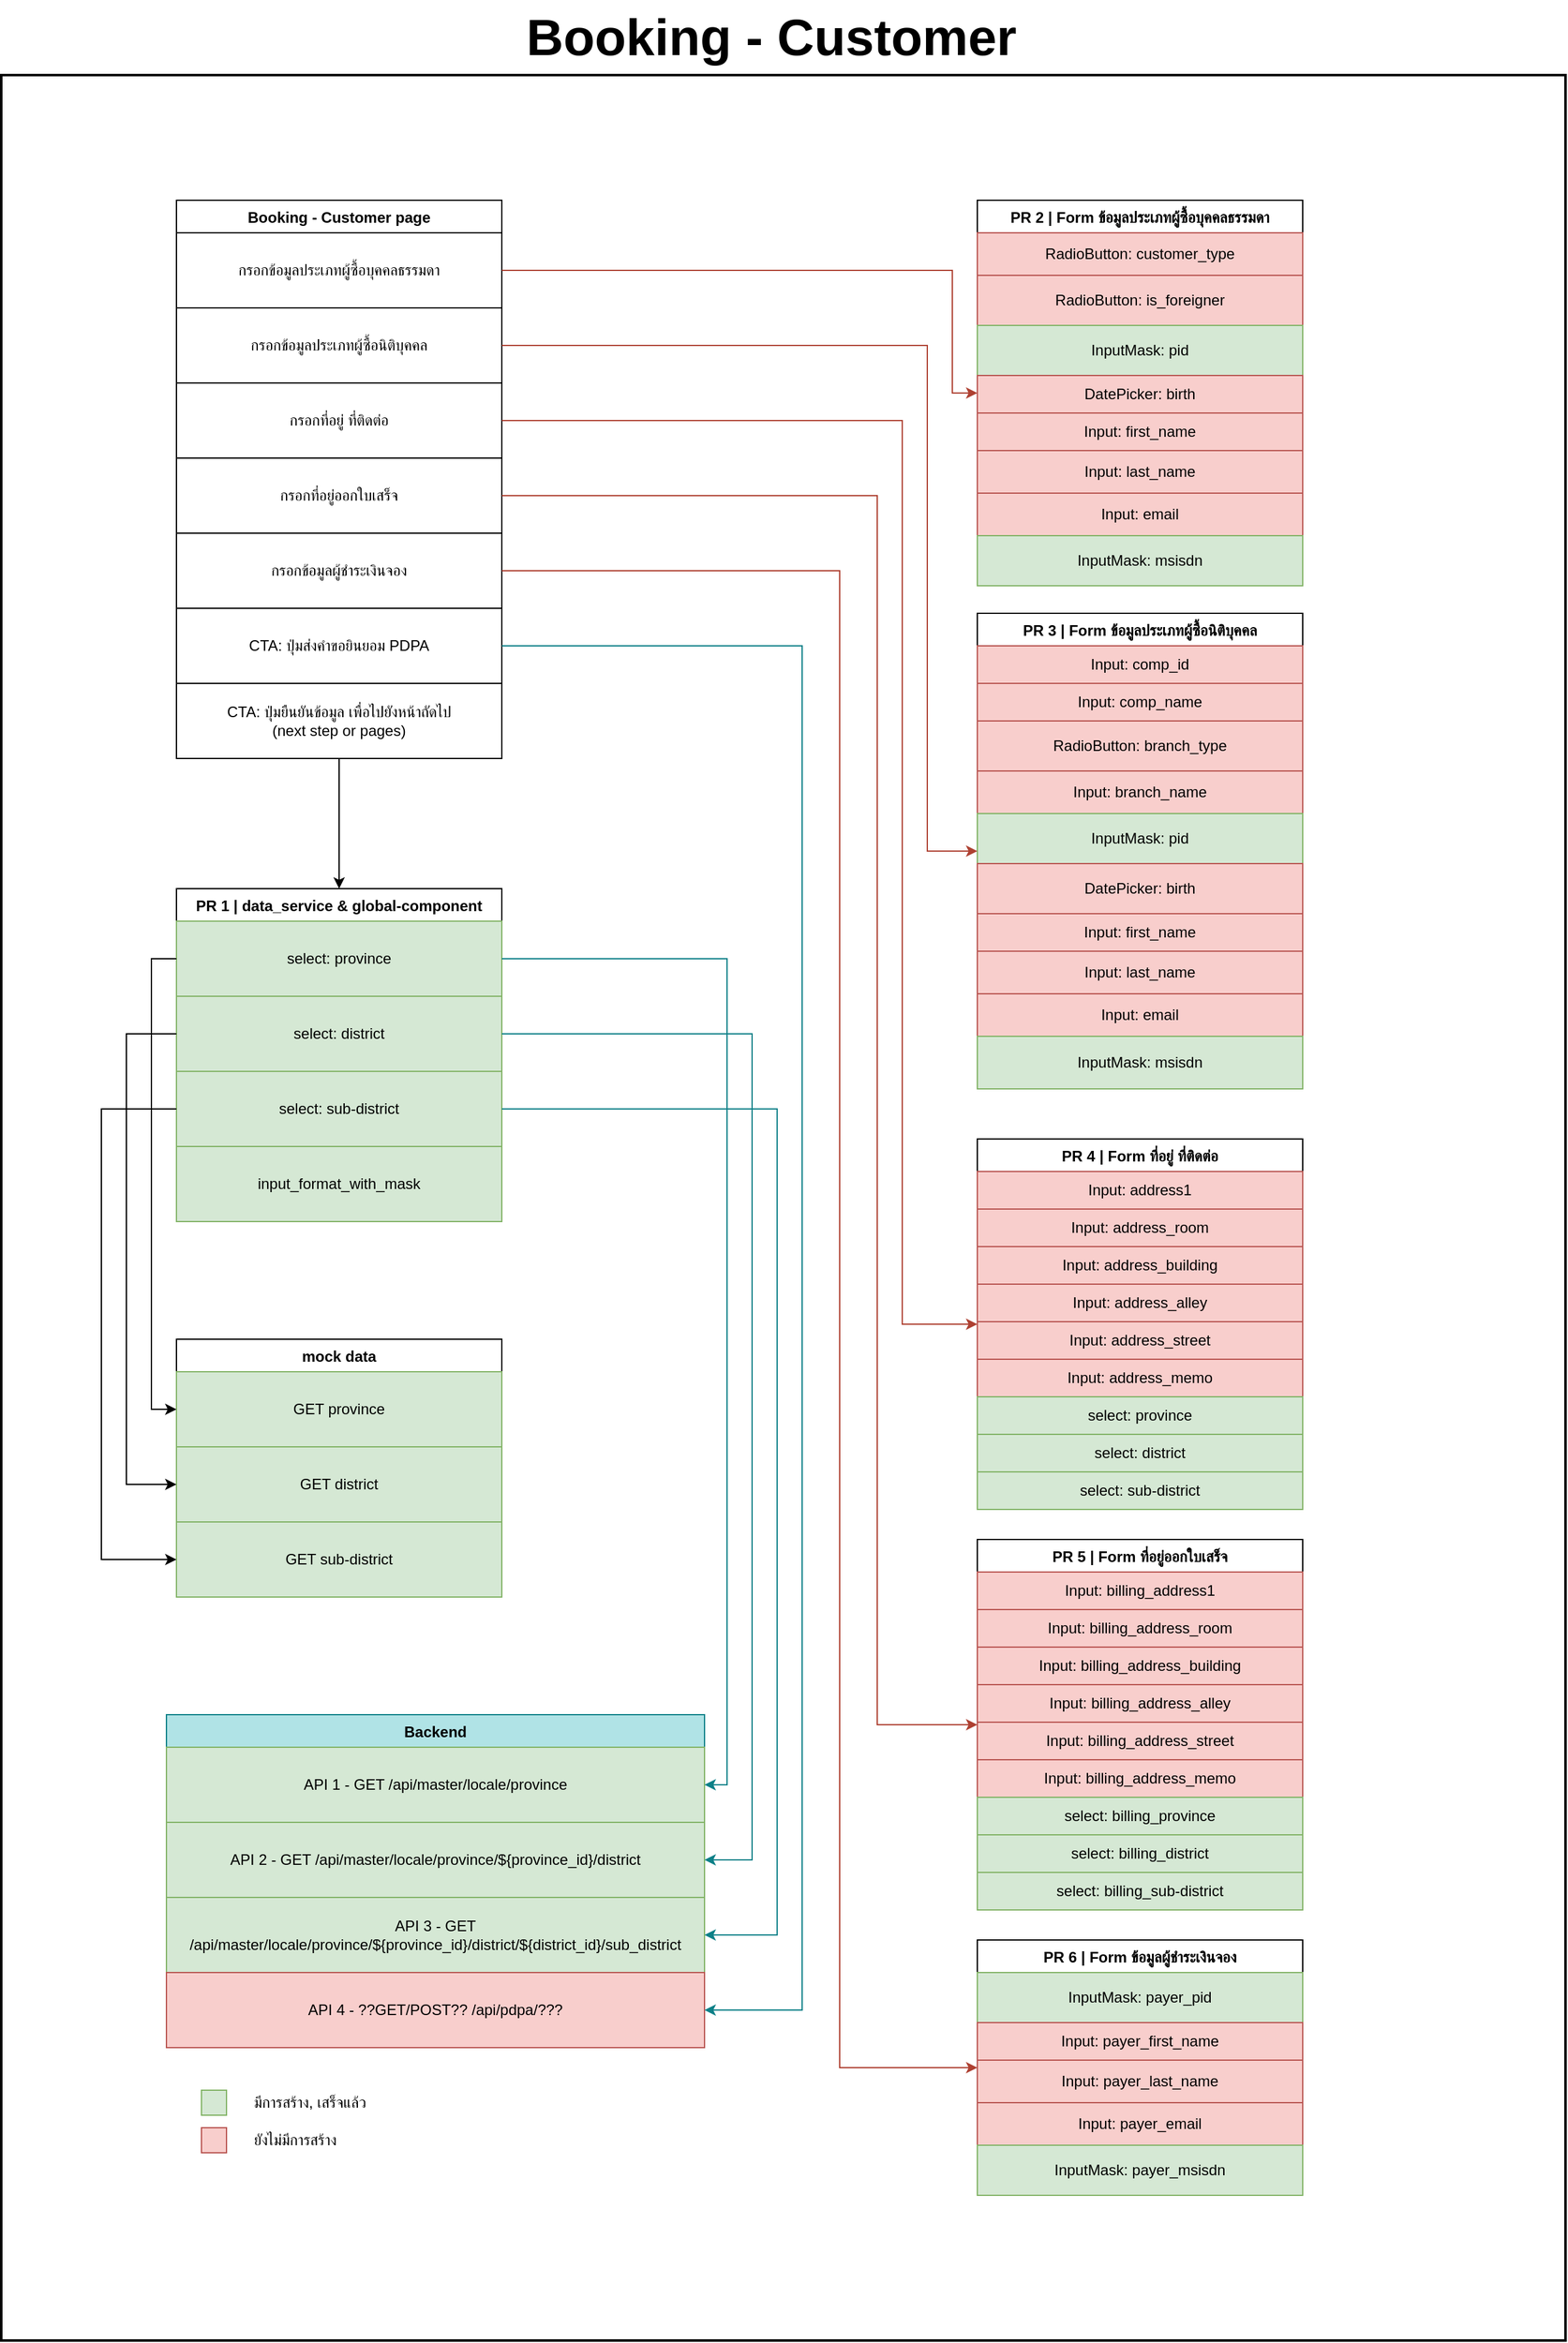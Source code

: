 <mxfile version="20.8.15" type="github">
  <diagram id="C5RBs43oDa-KdzZeNtuy" name="Page-1">
    <mxGraphModel dx="2221" dy="2007" grid="1" gridSize="10" guides="1" tooltips="1" connect="1" arrows="1" fold="1" page="1" pageScale="1" pageWidth="827" pageHeight="1169" background="none" math="0" shadow="0">
      <root>
        <mxCell id="WIyWlLk6GJQsqaUBKTNV-0" />
        <mxCell id="WIyWlLk6GJQsqaUBKTNV-1" parent="WIyWlLk6GJQsqaUBKTNV-0" />
        <mxCell id="vvMy4MuH9mkFOj2RVmaX-100" value="" style="rounded=0;whiteSpace=wrap;html=1;fontSize=12;fillColor=none;strokeColor=default;strokeWidth=2;" parent="WIyWlLk6GJQsqaUBKTNV-1" vertex="1">
          <mxGeometry x="-50" y="-30" width="1250" height="1810" as="geometry" />
        </mxCell>
        <mxCell id="vvMy4MuH9mkFOj2RVmaX-74" style="edgeStyle=orthogonalEdgeStyle;rounded=0;orthogonalLoop=1;jettySize=auto;html=1;exitX=0.5;exitY=1;exitDx=0;exitDy=0;entryX=0.5;entryY=0;entryDx=0;entryDy=0;fontSize=12;" parent="WIyWlLk6GJQsqaUBKTNV-1" source="zkfFHV4jXpPFQw0GAbJ--0" target="vvMy4MuH9mkFOj2RVmaX-32" edge="1">
          <mxGeometry relative="1" as="geometry" />
        </mxCell>
        <mxCell id="zkfFHV4jXpPFQw0GAbJ--0" value="Booking - Customer page" style="swimlane;fontStyle=1;align=center;verticalAlign=top;childLayout=stackLayout;horizontal=1;startSize=26;horizontalStack=0;resizeParent=1;resizeLast=0;collapsible=1;marginBottom=0;rounded=0;shadow=0;strokeWidth=1;" parent="WIyWlLk6GJQsqaUBKTNV-1" vertex="1">
          <mxGeometry x="90" y="70" width="260" height="446" as="geometry">
            <mxRectangle x="230" y="140" width="160" height="26" as="alternateBounds" />
          </mxGeometry>
        </mxCell>
        <mxCell id="F-I4ucaG-20q1lFfXrHI-0" value="กรอกข้อมูลประเภทผู้ซื้อบุคคลธรรมดา" style="rounded=0;whiteSpace=wrap;html=1;" parent="zkfFHV4jXpPFQw0GAbJ--0" vertex="1">
          <mxGeometry y="26" width="260" height="60" as="geometry" />
        </mxCell>
        <mxCell id="F-I4ucaG-20q1lFfXrHI-1" value="กรอกข้อมูลประเภทผู้ซื้อนิติบุคคล" style="rounded=0;whiteSpace=wrap;html=1;" parent="zkfFHV4jXpPFQw0GAbJ--0" vertex="1">
          <mxGeometry y="86" width="260" height="60" as="geometry" />
        </mxCell>
        <mxCell id="F-I4ucaG-20q1lFfXrHI-2" value="กรอกที่อยู่ ที่ติดต่อ" style="rounded=0;whiteSpace=wrap;html=1;" parent="zkfFHV4jXpPFQw0GAbJ--0" vertex="1">
          <mxGeometry y="146" width="260" height="60" as="geometry" />
        </mxCell>
        <mxCell id="F-I4ucaG-20q1lFfXrHI-3" value="กรอกที่อยู่ออกใบเสร็จ" style="rounded=0;whiteSpace=wrap;html=1;" parent="zkfFHV4jXpPFQw0GAbJ--0" vertex="1">
          <mxGeometry y="206" width="260" height="60" as="geometry" />
        </mxCell>
        <mxCell id="F-I4ucaG-20q1lFfXrHI-9" value="กรอกข้อมูลผู้ชำระเงินจอง" style="rounded=0;whiteSpace=wrap;html=1;" parent="zkfFHV4jXpPFQw0GAbJ--0" vertex="1">
          <mxGeometry y="266" width="260" height="60" as="geometry" />
        </mxCell>
        <mxCell id="F-I4ucaG-20q1lFfXrHI-10" value="CTA: ปุ่มส่งคำขอยินยอม PDPA" style="rounded=0;whiteSpace=wrap;html=1;" parent="zkfFHV4jXpPFQw0GAbJ--0" vertex="1">
          <mxGeometry y="326" width="260" height="60" as="geometry" />
        </mxCell>
        <mxCell id="F-I4ucaG-20q1lFfXrHI-11" value="CTA: ปุ่มยืนยันข้อมูล เพื่อไปยังหน้าถัดไป&lt;br&gt;(next step or pages)" style="rounded=0;whiteSpace=wrap;html=1;" parent="zkfFHV4jXpPFQw0GAbJ--0" vertex="1">
          <mxGeometry y="386" width="260" height="60" as="geometry" />
        </mxCell>
        <mxCell id="F-I4ucaG-20q1lFfXrHI-12" value="PR 2 | Form ข้อมูลประเภทผู้ซื้อบุคคลธรรมดา" style="swimlane;fontStyle=1;align=center;verticalAlign=top;childLayout=stackLayout;horizontal=1;startSize=26;horizontalStack=0;resizeParent=1;resizeLast=0;collapsible=1;marginBottom=0;rounded=0;shadow=0;strokeWidth=1;" parent="WIyWlLk6GJQsqaUBKTNV-1" vertex="1">
          <mxGeometry x="730" y="70" width="260" height="308" as="geometry">
            <mxRectangle x="230" y="140" width="160" height="26" as="alternateBounds" />
          </mxGeometry>
        </mxCell>
        <mxCell id="F-I4ucaG-20q1lFfXrHI-13" value="RadioButton: customer_type" style="rounded=0;whiteSpace=wrap;html=1;fillColor=#f8cecc;strokeColor=#b85450;" parent="F-I4ucaG-20q1lFfXrHI-12" vertex="1">
          <mxGeometry y="26" width="260" height="34" as="geometry" />
        </mxCell>
        <mxCell id="F-I4ucaG-20q1lFfXrHI-14" value="RadioButton: is_foreigner" style="rounded=0;whiteSpace=wrap;html=1;fillColor=#f8cecc;strokeColor=#b85450;" parent="F-I4ucaG-20q1lFfXrHI-12" vertex="1">
          <mxGeometry y="60" width="260" height="40" as="geometry" />
        </mxCell>
        <mxCell id="F-I4ucaG-20q1lFfXrHI-15" value="InputMask: pid" style="rounded=0;whiteSpace=wrap;html=1;fillColor=#d5e8d4;strokeColor=#82b366;" parent="F-I4ucaG-20q1lFfXrHI-12" vertex="1">
          <mxGeometry y="100" width="260" height="40" as="geometry" />
        </mxCell>
        <mxCell id="F-I4ucaG-20q1lFfXrHI-17" value="DatePicker: birth" style="rounded=0;whiteSpace=wrap;html=1;fillColor=#f8cecc;strokeColor=#b85450;" parent="F-I4ucaG-20q1lFfXrHI-12" vertex="1">
          <mxGeometry y="140" width="260" height="30" as="geometry" />
        </mxCell>
        <mxCell id="F-I4ucaG-20q1lFfXrHI-18" value="Input: first_name" style="rounded=0;whiteSpace=wrap;html=1;fillColor=#f8cecc;strokeColor=#b85450;" parent="F-I4ucaG-20q1lFfXrHI-12" vertex="1">
          <mxGeometry y="170" width="260" height="30" as="geometry" />
        </mxCell>
        <mxCell id="F-I4ucaG-20q1lFfXrHI-27" value="Input: last_name" style="rounded=0;whiteSpace=wrap;html=1;fillColor=#f8cecc;strokeColor=#b85450;" parent="F-I4ucaG-20q1lFfXrHI-12" vertex="1">
          <mxGeometry y="200" width="260" height="34" as="geometry" />
        </mxCell>
        <mxCell id="F-I4ucaG-20q1lFfXrHI-28" value="Input: email" style="rounded=0;whiteSpace=wrap;html=1;fillColor=#f8cecc;strokeColor=#b85450;" parent="F-I4ucaG-20q1lFfXrHI-12" vertex="1">
          <mxGeometry y="234" width="260" height="34" as="geometry" />
        </mxCell>
        <mxCell id="F-I4ucaG-20q1lFfXrHI-16" value="InputMask: msisdn" style="rounded=0;whiteSpace=wrap;html=1;fillColor=#d5e8d4;strokeColor=#82b366;" parent="F-I4ucaG-20q1lFfXrHI-12" vertex="1">
          <mxGeometry y="268" width="260" height="40" as="geometry" />
        </mxCell>
        <mxCell id="F-I4ucaG-20q1lFfXrHI-20" value="PR 3 | Form ข้อมูลประเภทผู้ซื้อนิติบุคคล" style="swimlane;fontStyle=1;align=center;verticalAlign=top;childLayout=stackLayout;horizontal=1;startSize=26;horizontalStack=0;resizeParent=1;resizeLast=0;collapsible=1;marginBottom=0;rounded=0;shadow=0;strokeWidth=1;" parent="WIyWlLk6GJQsqaUBKTNV-1" vertex="1">
          <mxGeometry x="730" y="400" width="260" height="380" as="geometry">
            <mxRectangle x="230" y="140" width="160" height="26" as="alternateBounds" />
          </mxGeometry>
        </mxCell>
        <mxCell id="F-I4ucaG-20q1lFfXrHI-29" value="Input: comp_id" style="rounded=0;whiteSpace=wrap;html=1;fillColor=#f8cecc;strokeColor=#b85450;" parent="F-I4ucaG-20q1lFfXrHI-20" vertex="1">
          <mxGeometry y="26" width="260" height="30" as="geometry" />
        </mxCell>
        <mxCell id="F-I4ucaG-20q1lFfXrHI-30" value="Input: comp_name" style="rounded=0;whiteSpace=wrap;html=1;fillColor=#f8cecc;strokeColor=#b85450;" parent="F-I4ucaG-20q1lFfXrHI-20" vertex="1">
          <mxGeometry y="56" width="260" height="30" as="geometry" />
        </mxCell>
        <mxCell id="F-I4ucaG-20q1lFfXrHI-21" value="RadioButton: branch_type" style="rounded=0;whiteSpace=wrap;html=1;fillColor=#f8cecc;strokeColor=#b85450;" parent="F-I4ucaG-20q1lFfXrHI-20" vertex="1">
          <mxGeometry y="86" width="260" height="40" as="geometry" />
        </mxCell>
        <mxCell id="F-I4ucaG-20q1lFfXrHI-31" value="Input: branch_name" style="rounded=0;whiteSpace=wrap;html=1;fillColor=#f8cecc;strokeColor=#b85450;" parent="F-I4ucaG-20q1lFfXrHI-20" vertex="1">
          <mxGeometry y="126" width="260" height="34" as="geometry" />
        </mxCell>
        <mxCell id="F-I4ucaG-20q1lFfXrHI-23" value="InputMask: pid" style="rounded=0;whiteSpace=wrap;html=1;fillColor=#d5e8d4;strokeColor=#82b366;" parent="F-I4ucaG-20q1lFfXrHI-20" vertex="1">
          <mxGeometry y="160" width="260" height="40" as="geometry" />
        </mxCell>
        <mxCell id="F-I4ucaG-20q1lFfXrHI-25" value="DatePicker: birth" style="rounded=0;whiteSpace=wrap;html=1;fillColor=#f8cecc;strokeColor=#b85450;" parent="F-I4ucaG-20q1lFfXrHI-20" vertex="1">
          <mxGeometry y="200" width="260" height="40" as="geometry" />
        </mxCell>
        <mxCell id="F-I4ucaG-20q1lFfXrHI-33" value="Input: first_name" style="rounded=0;whiteSpace=wrap;html=1;fillColor=#f8cecc;strokeColor=#b85450;" parent="F-I4ucaG-20q1lFfXrHI-20" vertex="1">
          <mxGeometry y="240" width="260" height="30" as="geometry" />
        </mxCell>
        <mxCell id="F-I4ucaG-20q1lFfXrHI-34" value="Input: last_name" style="rounded=0;whiteSpace=wrap;html=1;fillColor=#f8cecc;strokeColor=#b85450;" parent="F-I4ucaG-20q1lFfXrHI-20" vertex="1">
          <mxGeometry y="270" width="260" height="34" as="geometry" />
        </mxCell>
        <mxCell id="F-I4ucaG-20q1lFfXrHI-35" value="Input: email" style="rounded=0;whiteSpace=wrap;html=1;fillColor=#f8cecc;strokeColor=#b85450;" parent="F-I4ucaG-20q1lFfXrHI-20" vertex="1">
          <mxGeometry y="304" width="260" height="34" as="geometry" />
        </mxCell>
        <mxCell id="F-I4ucaG-20q1lFfXrHI-24" value="InputMask: msisdn" style="rounded=0;whiteSpace=wrap;html=1;fillColor=#d5e8d4;strokeColor=#82b366;" parent="F-I4ucaG-20q1lFfXrHI-20" vertex="1">
          <mxGeometry y="338" width="260" height="42" as="geometry" />
        </mxCell>
        <mxCell id="F-I4ucaG-20q1lFfXrHI-36" value="PR 4 | Form ที่อยู่ ที่ติดต่อ" style="swimlane;fontStyle=1;align=center;verticalAlign=top;childLayout=stackLayout;horizontal=1;startSize=26;horizontalStack=0;resizeParent=1;resizeLast=0;collapsible=1;marginBottom=0;rounded=0;shadow=0;strokeWidth=1;" parent="WIyWlLk6GJQsqaUBKTNV-1" vertex="1">
          <mxGeometry x="730" y="820" width="260" height="296" as="geometry">
            <mxRectangle x="230" y="140" width="160" height="26" as="alternateBounds" />
          </mxGeometry>
        </mxCell>
        <mxCell id="F-I4ucaG-20q1lFfXrHI-37" value="Input: address1" style="rounded=0;whiteSpace=wrap;html=1;fillColor=#f8cecc;strokeColor=#b85450;" parent="F-I4ucaG-20q1lFfXrHI-36" vertex="1">
          <mxGeometry y="26" width="260" height="30" as="geometry" />
        </mxCell>
        <mxCell id="F-I4ucaG-20q1lFfXrHI-38" value="Input: address_room" style="rounded=0;whiteSpace=wrap;html=1;fillColor=#f8cecc;strokeColor=#b85450;" parent="F-I4ucaG-20q1lFfXrHI-36" vertex="1">
          <mxGeometry y="56" width="260" height="30" as="geometry" />
        </mxCell>
        <mxCell id="vvMy4MuH9mkFOj2RVmaX-0" value="Input: address_building" style="rounded=0;whiteSpace=wrap;html=1;fillColor=#f8cecc;strokeColor=#b85450;" parent="F-I4ucaG-20q1lFfXrHI-36" vertex="1">
          <mxGeometry y="86" width="260" height="30" as="geometry" />
        </mxCell>
        <mxCell id="vvMy4MuH9mkFOj2RVmaX-1" value="Input: address_alley" style="rounded=0;whiteSpace=wrap;html=1;fillColor=#f8cecc;strokeColor=#b85450;" parent="F-I4ucaG-20q1lFfXrHI-36" vertex="1">
          <mxGeometry y="116" width="260" height="30" as="geometry" />
        </mxCell>
        <mxCell id="vvMy4MuH9mkFOj2RVmaX-2" value="Input: address_street" style="rounded=0;whiteSpace=wrap;html=1;fillColor=#f8cecc;strokeColor=#b85450;" parent="F-I4ucaG-20q1lFfXrHI-36" vertex="1">
          <mxGeometry y="146" width="260" height="30" as="geometry" />
        </mxCell>
        <mxCell id="vvMy4MuH9mkFOj2RVmaX-3" value="Input: address_memo" style="rounded=0;whiteSpace=wrap;html=1;fillColor=#f8cecc;strokeColor=#b85450;" parent="F-I4ucaG-20q1lFfXrHI-36" vertex="1">
          <mxGeometry y="176" width="260" height="30" as="geometry" />
        </mxCell>
        <mxCell id="vvMy4MuH9mkFOj2RVmaX-4" value="select: province" style="rounded=0;whiteSpace=wrap;html=1;fillColor=#d5e8d4;strokeColor=#82b366;" parent="F-I4ucaG-20q1lFfXrHI-36" vertex="1">
          <mxGeometry y="206" width="260" height="30" as="geometry" />
        </mxCell>
        <mxCell id="vvMy4MuH9mkFOj2RVmaX-5" value="select: district" style="rounded=0;whiteSpace=wrap;html=1;fillColor=#d5e8d4;strokeColor=#82b366;" parent="F-I4ucaG-20q1lFfXrHI-36" vertex="1">
          <mxGeometry y="236" width="260" height="30" as="geometry" />
        </mxCell>
        <mxCell id="vvMy4MuH9mkFOj2RVmaX-6" value="select: sub-district" style="rounded=0;whiteSpace=wrap;html=1;fillColor=#d5e8d4;strokeColor=#82b366;" parent="F-I4ucaG-20q1lFfXrHI-36" vertex="1">
          <mxGeometry y="266" width="260" height="30" as="geometry" />
        </mxCell>
        <mxCell id="vvMy4MuH9mkFOj2RVmaX-7" value="PR 5 | Form ที่อยู่ออกใบเสร็จ" style="swimlane;fontStyle=1;align=center;verticalAlign=top;childLayout=stackLayout;horizontal=1;startSize=26;horizontalStack=0;resizeParent=1;resizeLast=0;collapsible=1;marginBottom=0;rounded=0;shadow=0;strokeWidth=1;" parent="WIyWlLk6GJQsqaUBKTNV-1" vertex="1">
          <mxGeometry x="730" y="1140" width="260" height="296" as="geometry">
            <mxRectangle x="230" y="140" width="160" height="26" as="alternateBounds" />
          </mxGeometry>
        </mxCell>
        <mxCell id="vvMy4MuH9mkFOj2RVmaX-8" value="Input: billing_address1" style="rounded=0;whiteSpace=wrap;html=1;fillColor=#f8cecc;strokeColor=#b85450;" parent="vvMy4MuH9mkFOj2RVmaX-7" vertex="1">
          <mxGeometry y="26" width="260" height="30" as="geometry" />
        </mxCell>
        <mxCell id="vvMy4MuH9mkFOj2RVmaX-9" value="Input: billing_address_room" style="rounded=0;whiteSpace=wrap;html=1;fillColor=#f8cecc;strokeColor=#b85450;" parent="vvMy4MuH9mkFOj2RVmaX-7" vertex="1">
          <mxGeometry y="56" width="260" height="30" as="geometry" />
        </mxCell>
        <mxCell id="vvMy4MuH9mkFOj2RVmaX-10" value="Input: billing_address_building" style="rounded=0;whiteSpace=wrap;html=1;fillColor=#f8cecc;strokeColor=#b85450;" parent="vvMy4MuH9mkFOj2RVmaX-7" vertex="1">
          <mxGeometry y="86" width="260" height="30" as="geometry" />
        </mxCell>
        <mxCell id="vvMy4MuH9mkFOj2RVmaX-11" value="Input: billing_address_alley" style="rounded=0;whiteSpace=wrap;html=1;fillColor=#f8cecc;strokeColor=#b85450;" parent="vvMy4MuH9mkFOj2RVmaX-7" vertex="1">
          <mxGeometry y="116" width="260" height="30" as="geometry" />
        </mxCell>
        <mxCell id="vvMy4MuH9mkFOj2RVmaX-12" value="Input: billing_address_street" style="rounded=0;whiteSpace=wrap;html=1;fillColor=#f8cecc;strokeColor=#b85450;" parent="vvMy4MuH9mkFOj2RVmaX-7" vertex="1">
          <mxGeometry y="146" width="260" height="30" as="geometry" />
        </mxCell>
        <mxCell id="vvMy4MuH9mkFOj2RVmaX-13" value="Input: billing_address_memo" style="rounded=0;whiteSpace=wrap;html=1;fillColor=#f8cecc;strokeColor=#b85450;" parent="vvMy4MuH9mkFOj2RVmaX-7" vertex="1">
          <mxGeometry y="176" width="260" height="30" as="geometry" />
        </mxCell>
        <mxCell id="vvMy4MuH9mkFOj2RVmaX-14" value="select: billing_province" style="rounded=0;whiteSpace=wrap;html=1;fillColor=#d5e8d4;strokeColor=#82b366;" parent="vvMy4MuH9mkFOj2RVmaX-7" vertex="1">
          <mxGeometry y="206" width="260" height="30" as="geometry" />
        </mxCell>
        <mxCell id="vvMy4MuH9mkFOj2RVmaX-15" value="select: billing_district" style="rounded=0;whiteSpace=wrap;html=1;fillColor=#d5e8d4;strokeColor=#82b366;" parent="vvMy4MuH9mkFOj2RVmaX-7" vertex="1">
          <mxGeometry y="236" width="260" height="30" as="geometry" />
        </mxCell>
        <mxCell id="vvMy4MuH9mkFOj2RVmaX-16" value="select: billing_sub-district" style="rounded=0;whiteSpace=wrap;html=1;fillColor=#d5e8d4;strokeColor=#82b366;" parent="vvMy4MuH9mkFOj2RVmaX-7" vertex="1">
          <mxGeometry y="266" width="260" height="30" as="geometry" />
        </mxCell>
        <mxCell id="vvMy4MuH9mkFOj2RVmaX-17" value="PR 6 | Form ข้อมูลผู้ชำระเงินจอง" style="swimlane;fontStyle=1;align=center;verticalAlign=top;childLayout=stackLayout;horizontal=1;startSize=26;horizontalStack=0;resizeParent=1;resizeLast=0;collapsible=1;marginBottom=0;rounded=0;shadow=0;strokeWidth=1;" parent="WIyWlLk6GJQsqaUBKTNV-1" vertex="1">
          <mxGeometry x="730" y="1460" width="260" height="204" as="geometry">
            <mxRectangle x="230" y="140" width="160" height="26" as="alternateBounds" />
          </mxGeometry>
        </mxCell>
        <mxCell id="vvMy4MuH9mkFOj2RVmaX-20" value="InputMask: payer_pid" style="rounded=0;whiteSpace=wrap;html=1;fillColor=#d5e8d4;strokeColor=#82b366;" parent="vvMy4MuH9mkFOj2RVmaX-17" vertex="1">
          <mxGeometry y="26" width="260" height="40" as="geometry" />
        </mxCell>
        <mxCell id="vvMy4MuH9mkFOj2RVmaX-22" value="Input: payer_first_name" style="rounded=0;whiteSpace=wrap;html=1;fillColor=#f8cecc;strokeColor=#b85450;" parent="vvMy4MuH9mkFOj2RVmaX-17" vertex="1">
          <mxGeometry y="66" width="260" height="30" as="geometry" />
        </mxCell>
        <mxCell id="vvMy4MuH9mkFOj2RVmaX-23" value="Input: payer_last_name" style="rounded=0;whiteSpace=wrap;html=1;fillColor=#f8cecc;strokeColor=#b85450;" parent="vvMy4MuH9mkFOj2RVmaX-17" vertex="1">
          <mxGeometry y="96" width="260" height="34" as="geometry" />
        </mxCell>
        <mxCell id="vvMy4MuH9mkFOj2RVmaX-24" value="Input: payer_email" style="rounded=0;whiteSpace=wrap;html=1;fillColor=#f8cecc;strokeColor=#b85450;" parent="vvMy4MuH9mkFOj2RVmaX-17" vertex="1">
          <mxGeometry y="130" width="260" height="34" as="geometry" />
        </mxCell>
        <mxCell id="vvMy4MuH9mkFOj2RVmaX-25" value="InputMask: payer_msisdn" style="rounded=0;whiteSpace=wrap;html=1;fillColor=#d5e8d4;strokeColor=#82b366;" parent="vvMy4MuH9mkFOj2RVmaX-17" vertex="1">
          <mxGeometry y="164" width="260" height="40" as="geometry" />
        </mxCell>
        <mxCell id="vvMy4MuH9mkFOj2RVmaX-32" value="PR 1 | data_service &amp; global-component" style="swimlane;fontStyle=1;align=center;verticalAlign=top;childLayout=stackLayout;horizontal=1;startSize=26;horizontalStack=0;resizeParent=1;resizeLast=0;collapsible=1;marginBottom=0;rounded=0;shadow=0;strokeWidth=1;" parent="WIyWlLk6GJQsqaUBKTNV-1" vertex="1">
          <mxGeometry x="90" y="620" width="260" height="266" as="geometry">
            <mxRectangle x="230" y="140" width="160" height="26" as="alternateBounds" />
          </mxGeometry>
        </mxCell>
        <mxCell id="vvMy4MuH9mkFOj2RVmaX-33" value="select: province" style="rounded=0;whiteSpace=wrap;html=1;fillColor=#d5e8d4;strokeColor=#82b366;" parent="vvMy4MuH9mkFOj2RVmaX-32" vertex="1">
          <mxGeometry y="26" width="260" height="60" as="geometry" />
        </mxCell>
        <mxCell id="vvMy4MuH9mkFOj2RVmaX-34" value="select: district" style="rounded=0;whiteSpace=wrap;html=1;fillColor=#d5e8d4;strokeColor=#82b366;" parent="vvMy4MuH9mkFOj2RVmaX-32" vertex="1">
          <mxGeometry y="86" width="260" height="60" as="geometry" />
        </mxCell>
        <mxCell id="vvMy4MuH9mkFOj2RVmaX-35" value="select: sub-district" style="rounded=0;whiteSpace=wrap;html=1;fillColor=#d5e8d4;strokeColor=#82b366;" parent="vvMy4MuH9mkFOj2RVmaX-32" vertex="1">
          <mxGeometry y="146" width="260" height="60" as="geometry" />
        </mxCell>
        <mxCell id="vvMy4MuH9mkFOj2RVmaX-36" value="input_format_with_mask" style="rounded=0;whiteSpace=wrap;html=1;fillColor=#d5e8d4;strokeColor=#82b366;" parent="vvMy4MuH9mkFOj2RVmaX-32" vertex="1">
          <mxGeometry y="206" width="260" height="60" as="geometry" />
        </mxCell>
        <mxCell id="vvMy4MuH9mkFOj2RVmaX-40" value="mock data" style="swimlane;fontStyle=1;align=center;verticalAlign=top;childLayout=stackLayout;horizontal=1;startSize=26;horizontalStack=0;resizeParent=1;resizeLast=0;collapsible=1;marginBottom=0;rounded=0;shadow=0;strokeWidth=1;" parent="WIyWlLk6GJQsqaUBKTNV-1" vertex="1">
          <mxGeometry x="90" y="980" width="260" height="206" as="geometry">
            <mxRectangle x="230" y="140" width="160" height="26" as="alternateBounds" />
          </mxGeometry>
        </mxCell>
        <mxCell id="vvMy4MuH9mkFOj2RVmaX-41" value="GET province" style="rounded=0;whiteSpace=wrap;html=1;fillColor=#d5e8d4;strokeColor=#82b366;" parent="vvMy4MuH9mkFOj2RVmaX-40" vertex="1">
          <mxGeometry y="26" width="260" height="60" as="geometry" />
        </mxCell>
        <mxCell id="vvMy4MuH9mkFOj2RVmaX-42" value="GET district" style="rounded=0;whiteSpace=wrap;html=1;fillColor=#d5e8d4;strokeColor=#82b366;" parent="vvMy4MuH9mkFOj2RVmaX-40" vertex="1">
          <mxGeometry y="86" width="260" height="60" as="geometry" />
        </mxCell>
        <mxCell id="vvMy4MuH9mkFOj2RVmaX-43" value="GET sub-district" style="rounded=0;whiteSpace=wrap;html=1;fillColor=#d5e8d4;strokeColor=#82b366;" parent="vvMy4MuH9mkFOj2RVmaX-40" vertex="1">
          <mxGeometry y="146" width="260" height="60" as="geometry" />
        </mxCell>
        <mxCell id="vvMy4MuH9mkFOj2RVmaX-66" value="Backend" style="swimlane;fontStyle=1;align=center;verticalAlign=top;childLayout=stackLayout;horizontal=1;startSize=26;horizontalStack=0;resizeParent=1;resizeLast=0;collapsible=1;marginBottom=0;rounded=0;shadow=0;strokeWidth=1;fillColor=#b0e3e6;strokeColor=#0e8088;" parent="WIyWlLk6GJQsqaUBKTNV-1" vertex="1">
          <mxGeometry x="82" y="1280" width="430" height="266" as="geometry">
            <mxRectangle x="230" y="140" width="160" height="26" as="alternateBounds" />
          </mxGeometry>
        </mxCell>
        <mxCell id="vvMy4MuH9mkFOj2RVmaX-67" value="&lt;font style=&quot;font-size: 12px;&quot;&gt;API 1 - GET &lt;font style=&quot;font-size: 12px;&quot;&gt;/api/master/locale/province&lt;/font&gt;&lt;/font&gt;" style="rounded=0;whiteSpace=wrap;html=1;fillColor=#d5e8d4;strokeColor=#82b366;" parent="vvMy4MuH9mkFOj2RVmaX-66" vertex="1">
          <mxGeometry y="26" width="430" height="60" as="geometry" />
        </mxCell>
        <mxCell id="vvMy4MuH9mkFOj2RVmaX-68" value="API 2 - GET /api/master/locale/province/${province_id}/district" style="rounded=0;whiteSpace=wrap;html=1;fillColor=#d5e8d4;strokeColor=#82b366;" parent="vvMy4MuH9mkFOj2RVmaX-66" vertex="1">
          <mxGeometry y="86" width="430" height="60" as="geometry" />
        </mxCell>
        <mxCell id="vvMy4MuH9mkFOj2RVmaX-69" value="API 3 - GET /api/master/locale/province/${province_id}/district/${district_id}/sub_district" style="rounded=0;whiteSpace=wrap;html=1;fillColor=#d5e8d4;strokeColor=#82b366;" parent="vvMy4MuH9mkFOj2RVmaX-66" vertex="1">
          <mxGeometry y="146" width="430" height="60" as="geometry" />
        </mxCell>
        <mxCell id="vvMy4MuH9mkFOj2RVmaX-88" value="API 4 - ??GET/POST?? /api/pdpa/???" style="rounded=0;whiteSpace=wrap;html=1;fillColor=#f8cecc;strokeColor=#b85450;" parent="vvMy4MuH9mkFOj2RVmaX-66" vertex="1">
          <mxGeometry y="206" width="430" height="60" as="geometry" />
        </mxCell>
        <mxCell id="vvMy4MuH9mkFOj2RVmaX-77" style="edgeStyle=orthogonalEdgeStyle;rounded=0;orthogonalLoop=1;jettySize=auto;html=1;exitX=0;exitY=0.5;exitDx=0;exitDy=0;entryX=0;entryY=0.5;entryDx=0;entryDy=0;fontSize=12;" parent="WIyWlLk6GJQsqaUBKTNV-1" source="vvMy4MuH9mkFOj2RVmaX-35" target="vvMy4MuH9mkFOj2RVmaX-43" edge="1">
          <mxGeometry relative="1" as="geometry">
            <Array as="points">
              <mxPoint x="30" y="796" />
              <mxPoint x="30" y="1156" />
            </Array>
          </mxGeometry>
        </mxCell>
        <mxCell id="vvMy4MuH9mkFOj2RVmaX-78" style="edgeStyle=orthogonalEdgeStyle;rounded=0;orthogonalLoop=1;jettySize=auto;html=1;exitX=0;exitY=0.5;exitDx=0;exitDy=0;entryX=0;entryY=0.5;entryDx=0;entryDy=0;fontSize=12;" parent="WIyWlLk6GJQsqaUBKTNV-1" source="vvMy4MuH9mkFOj2RVmaX-34" target="vvMy4MuH9mkFOj2RVmaX-42" edge="1">
          <mxGeometry relative="1" as="geometry">
            <Array as="points">
              <mxPoint x="50" y="736" />
              <mxPoint x="50" y="1096" />
            </Array>
          </mxGeometry>
        </mxCell>
        <mxCell id="vvMy4MuH9mkFOj2RVmaX-79" style="edgeStyle=orthogonalEdgeStyle;rounded=0;orthogonalLoop=1;jettySize=auto;html=1;exitX=0;exitY=0.5;exitDx=0;exitDy=0;entryX=0;entryY=0.5;entryDx=0;entryDy=0;fontSize=12;" parent="WIyWlLk6GJQsqaUBKTNV-1" source="vvMy4MuH9mkFOj2RVmaX-33" target="vvMy4MuH9mkFOj2RVmaX-41" edge="1">
          <mxGeometry relative="1" as="geometry" />
        </mxCell>
        <mxCell id="vvMy4MuH9mkFOj2RVmaX-80" style="edgeStyle=orthogonalEdgeStyle;rounded=0;orthogonalLoop=1;jettySize=auto;html=1;exitX=1;exitY=0.5;exitDx=0;exitDy=0;entryX=1;entryY=0.5;entryDx=0;entryDy=0;fontSize=12;fillColor=#b0e3e6;strokeColor=#0e8088;" parent="WIyWlLk6GJQsqaUBKTNV-1" source="vvMy4MuH9mkFOj2RVmaX-33" target="vvMy4MuH9mkFOj2RVmaX-67" edge="1">
          <mxGeometry relative="1" as="geometry">
            <Array as="points">
              <mxPoint x="530" y="676" />
              <mxPoint x="530" y="1336" />
            </Array>
          </mxGeometry>
        </mxCell>
        <mxCell id="vvMy4MuH9mkFOj2RVmaX-81" style="edgeStyle=orthogonalEdgeStyle;rounded=0;orthogonalLoop=1;jettySize=auto;html=1;exitX=1;exitY=0.5;exitDx=0;exitDy=0;entryX=1;entryY=0.5;entryDx=0;entryDy=0;fontSize=12;fillColor=#b0e3e6;strokeColor=#0e8088;" parent="WIyWlLk6GJQsqaUBKTNV-1" source="vvMy4MuH9mkFOj2RVmaX-34" target="vvMy4MuH9mkFOj2RVmaX-68" edge="1">
          <mxGeometry relative="1" as="geometry">
            <Array as="points">
              <mxPoint x="550" y="736" />
              <mxPoint x="550" y="1396" />
            </Array>
          </mxGeometry>
        </mxCell>
        <mxCell id="vvMy4MuH9mkFOj2RVmaX-82" style="edgeStyle=orthogonalEdgeStyle;rounded=0;orthogonalLoop=1;jettySize=auto;html=1;exitX=1;exitY=0.5;exitDx=0;exitDy=0;entryX=1;entryY=0.5;entryDx=0;entryDy=0;fontSize=12;fillColor=#b0e3e6;strokeColor=#0e8088;" parent="WIyWlLk6GJQsqaUBKTNV-1" source="vvMy4MuH9mkFOj2RVmaX-35" target="vvMy4MuH9mkFOj2RVmaX-69" edge="1">
          <mxGeometry relative="1" as="geometry">
            <Array as="points">
              <mxPoint x="570" y="796" />
              <mxPoint x="570" y="1456" />
            </Array>
          </mxGeometry>
        </mxCell>
        <mxCell id="vvMy4MuH9mkFOj2RVmaX-83" style="edgeStyle=orthogonalEdgeStyle;rounded=0;orthogonalLoop=1;jettySize=auto;html=1;exitX=1;exitY=0.5;exitDx=0;exitDy=0;fontSize=12;entryX=0;entryY=0.5;entryDx=0;entryDy=0;fillColor=#fad9d5;strokeColor=#ae4132;" parent="WIyWlLk6GJQsqaUBKTNV-1" source="F-I4ucaG-20q1lFfXrHI-0" target="F-I4ucaG-20q1lFfXrHI-12" edge="1">
          <mxGeometry relative="1" as="geometry">
            <mxPoint x="610" y="240" as="targetPoint" />
            <Array as="points">
              <mxPoint x="710" y="126" />
              <mxPoint x="710" y="224" />
            </Array>
          </mxGeometry>
        </mxCell>
        <mxCell id="vvMy4MuH9mkFOj2RVmaX-84" style="edgeStyle=orthogonalEdgeStyle;rounded=0;orthogonalLoop=1;jettySize=auto;html=1;exitX=1;exitY=0.5;exitDx=0;exitDy=0;entryX=0;entryY=0.5;entryDx=0;entryDy=0;fontSize=12;fillColor=#fad9d5;strokeColor=#ae4132;" parent="WIyWlLk6GJQsqaUBKTNV-1" source="F-I4ucaG-20q1lFfXrHI-1" target="F-I4ucaG-20q1lFfXrHI-20" edge="1">
          <mxGeometry relative="1" as="geometry">
            <Array as="points">
              <mxPoint x="690" y="186" />
              <mxPoint x="690" y="590" />
            </Array>
          </mxGeometry>
        </mxCell>
        <mxCell id="vvMy4MuH9mkFOj2RVmaX-85" style="edgeStyle=orthogonalEdgeStyle;rounded=0;orthogonalLoop=1;jettySize=auto;html=1;exitX=1;exitY=0.5;exitDx=0;exitDy=0;entryX=0;entryY=0.5;entryDx=0;entryDy=0;fontSize=12;fillColor=#fad9d5;strokeColor=#ae4132;" parent="WIyWlLk6GJQsqaUBKTNV-1" source="F-I4ucaG-20q1lFfXrHI-2" target="F-I4ucaG-20q1lFfXrHI-36" edge="1">
          <mxGeometry relative="1" as="geometry">
            <Array as="points">
              <mxPoint x="670" y="246" />
              <mxPoint x="670" y="968" />
            </Array>
          </mxGeometry>
        </mxCell>
        <mxCell id="vvMy4MuH9mkFOj2RVmaX-86" style="edgeStyle=orthogonalEdgeStyle;rounded=0;orthogonalLoop=1;jettySize=auto;html=1;exitX=1;exitY=0.5;exitDx=0;exitDy=0;entryX=0;entryY=0.5;entryDx=0;entryDy=0;fontSize=12;fillColor=#fad9d5;strokeColor=#ae4132;" parent="WIyWlLk6GJQsqaUBKTNV-1" source="F-I4ucaG-20q1lFfXrHI-3" target="vvMy4MuH9mkFOj2RVmaX-7" edge="1">
          <mxGeometry relative="1" as="geometry">
            <Array as="points">
              <mxPoint x="650" y="306" />
              <mxPoint x="650" y="1288" />
            </Array>
          </mxGeometry>
        </mxCell>
        <mxCell id="vvMy4MuH9mkFOj2RVmaX-87" style="edgeStyle=orthogonalEdgeStyle;rounded=0;orthogonalLoop=1;jettySize=auto;html=1;exitX=1;exitY=0.5;exitDx=0;exitDy=0;entryX=0;entryY=0.5;entryDx=0;entryDy=0;fontSize=12;fillColor=#fad9d5;strokeColor=#ae4132;" parent="WIyWlLk6GJQsqaUBKTNV-1" source="F-I4ucaG-20q1lFfXrHI-9" target="vvMy4MuH9mkFOj2RVmaX-17" edge="1">
          <mxGeometry relative="1" as="geometry">
            <Array as="points">
              <mxPoint x="620" y="366" />
              <mxPoint x="620" y="1562" />
            </Array>
          </mxGeometry>
        </mxCell>
        <mxCell id="vvMy4MuH9mkFOj2RVmaX-89" style="edgeStyle=orthogonalEdgeStyle;rounded=0;orthogonalLoop=1;jettySize=auto;html=1;exitX=1;exitY=0.5;exitDx=0;exitDy=0;entryX=1;entryY=0.5;entryDx=0;entryDy=0;fontSize=12;fillColor=#b0e3e6;strokeColor=#0e8088;" parent="WIyWlLk6GJQsqaUBKTNV-1" source="F-I4ucaG-20q1lFfXrHI-10" target="vvMy4MuH9mkFOj2RVmaX-88" edge="1">
          <mxGeometry relative="1" as="geometry">
            <Array as="points">
              <mxPoint x="590" y="426" />
              <mxPoint x="590" y="1516" />
            </Array>
          </mxGeometry>
        </mxCell>
        <mxCell id="vvMy4MuH9mkFOj2RVmaX-91" value="มีการสร้าง, เสร็จแล้ว" style="text;html=1;align=left;verticalAlign=middle;resizable=0;points=[];autosize=1;strokeColor=none;fillColor=none;fontSize=12;" parent="WIyWlLk6GJQsqaUBKTNV-1" vertex="1">
          <mxGeometry x="150" y="1575" width="120" height="30" as="geometry" />
        </mxCell>
        <mxCell id="vvMy4MuH9mkFOj2RVmaX-94" value="" style="rounded=0;whiteSpace=wrap;html=1;fontSize=12;fillColor=#d5e8d4;strokeColor=#82b366;" parent="WIyWlLk6GJQsqaUBKTNV-1" vertex="1">
          <mxGeometry x="110" y="1580" width="20" height="20" as="geometry" />
        </mxCell>
        <mxCell id="vvMy4MuH9mkFOj2RVmaX-98" value="" style="rounded=0;whiteSpace=wrap;html=1;fontSize=12;fillColor=#f8cecc;strokeColor=#b85450;" parent="WIyWlLk6GJQsqaUBKTNV-1" vertex="1">
          <mxGeometry x="110" y="1610" width="20" height="20" as="geometry" />
        </mxCell>
        <mxCell id="vvMy4MuH9mkFOj2RVmaX-99" value="ยังไม่มีการสร้าง" style="text;html=1;align=left;verticalAlign=middle;resizable=0;points=[];autosize=1;strokeColor=none;fillColor=none;fontSize=12;" parent="WIyWlLk6GJQsqaUBKTNV-1" vertex="1">
          <mxGeometry x="150" y="1605" width="100" height="30" as="geometry" />
        </mxCell>
        <mxCell id="vvMy4MuH9mkFOj2RVmaX-102" value="&lt;font style=&quot;font-size: 41px;&quot;&gt;&lt;b&gt;Booking - Customer&lt;/b&gt;&lt;/font&gt;" style="text;html=1;align=center;verticalAlign=middle;resizable=0;points=[];autosize=1;strokeColor=none;fillColor=none;fontSize=12;" parent="WIyWlLk6GJQsqaUBKTNV-1" vertex="1">
          <mxGeometry x="355" y="-90" width="420" height="60" as="geometry" />
        </mxCell>
      </root>
    </mxGraphModel>
  </diagram>
</mxfile>
